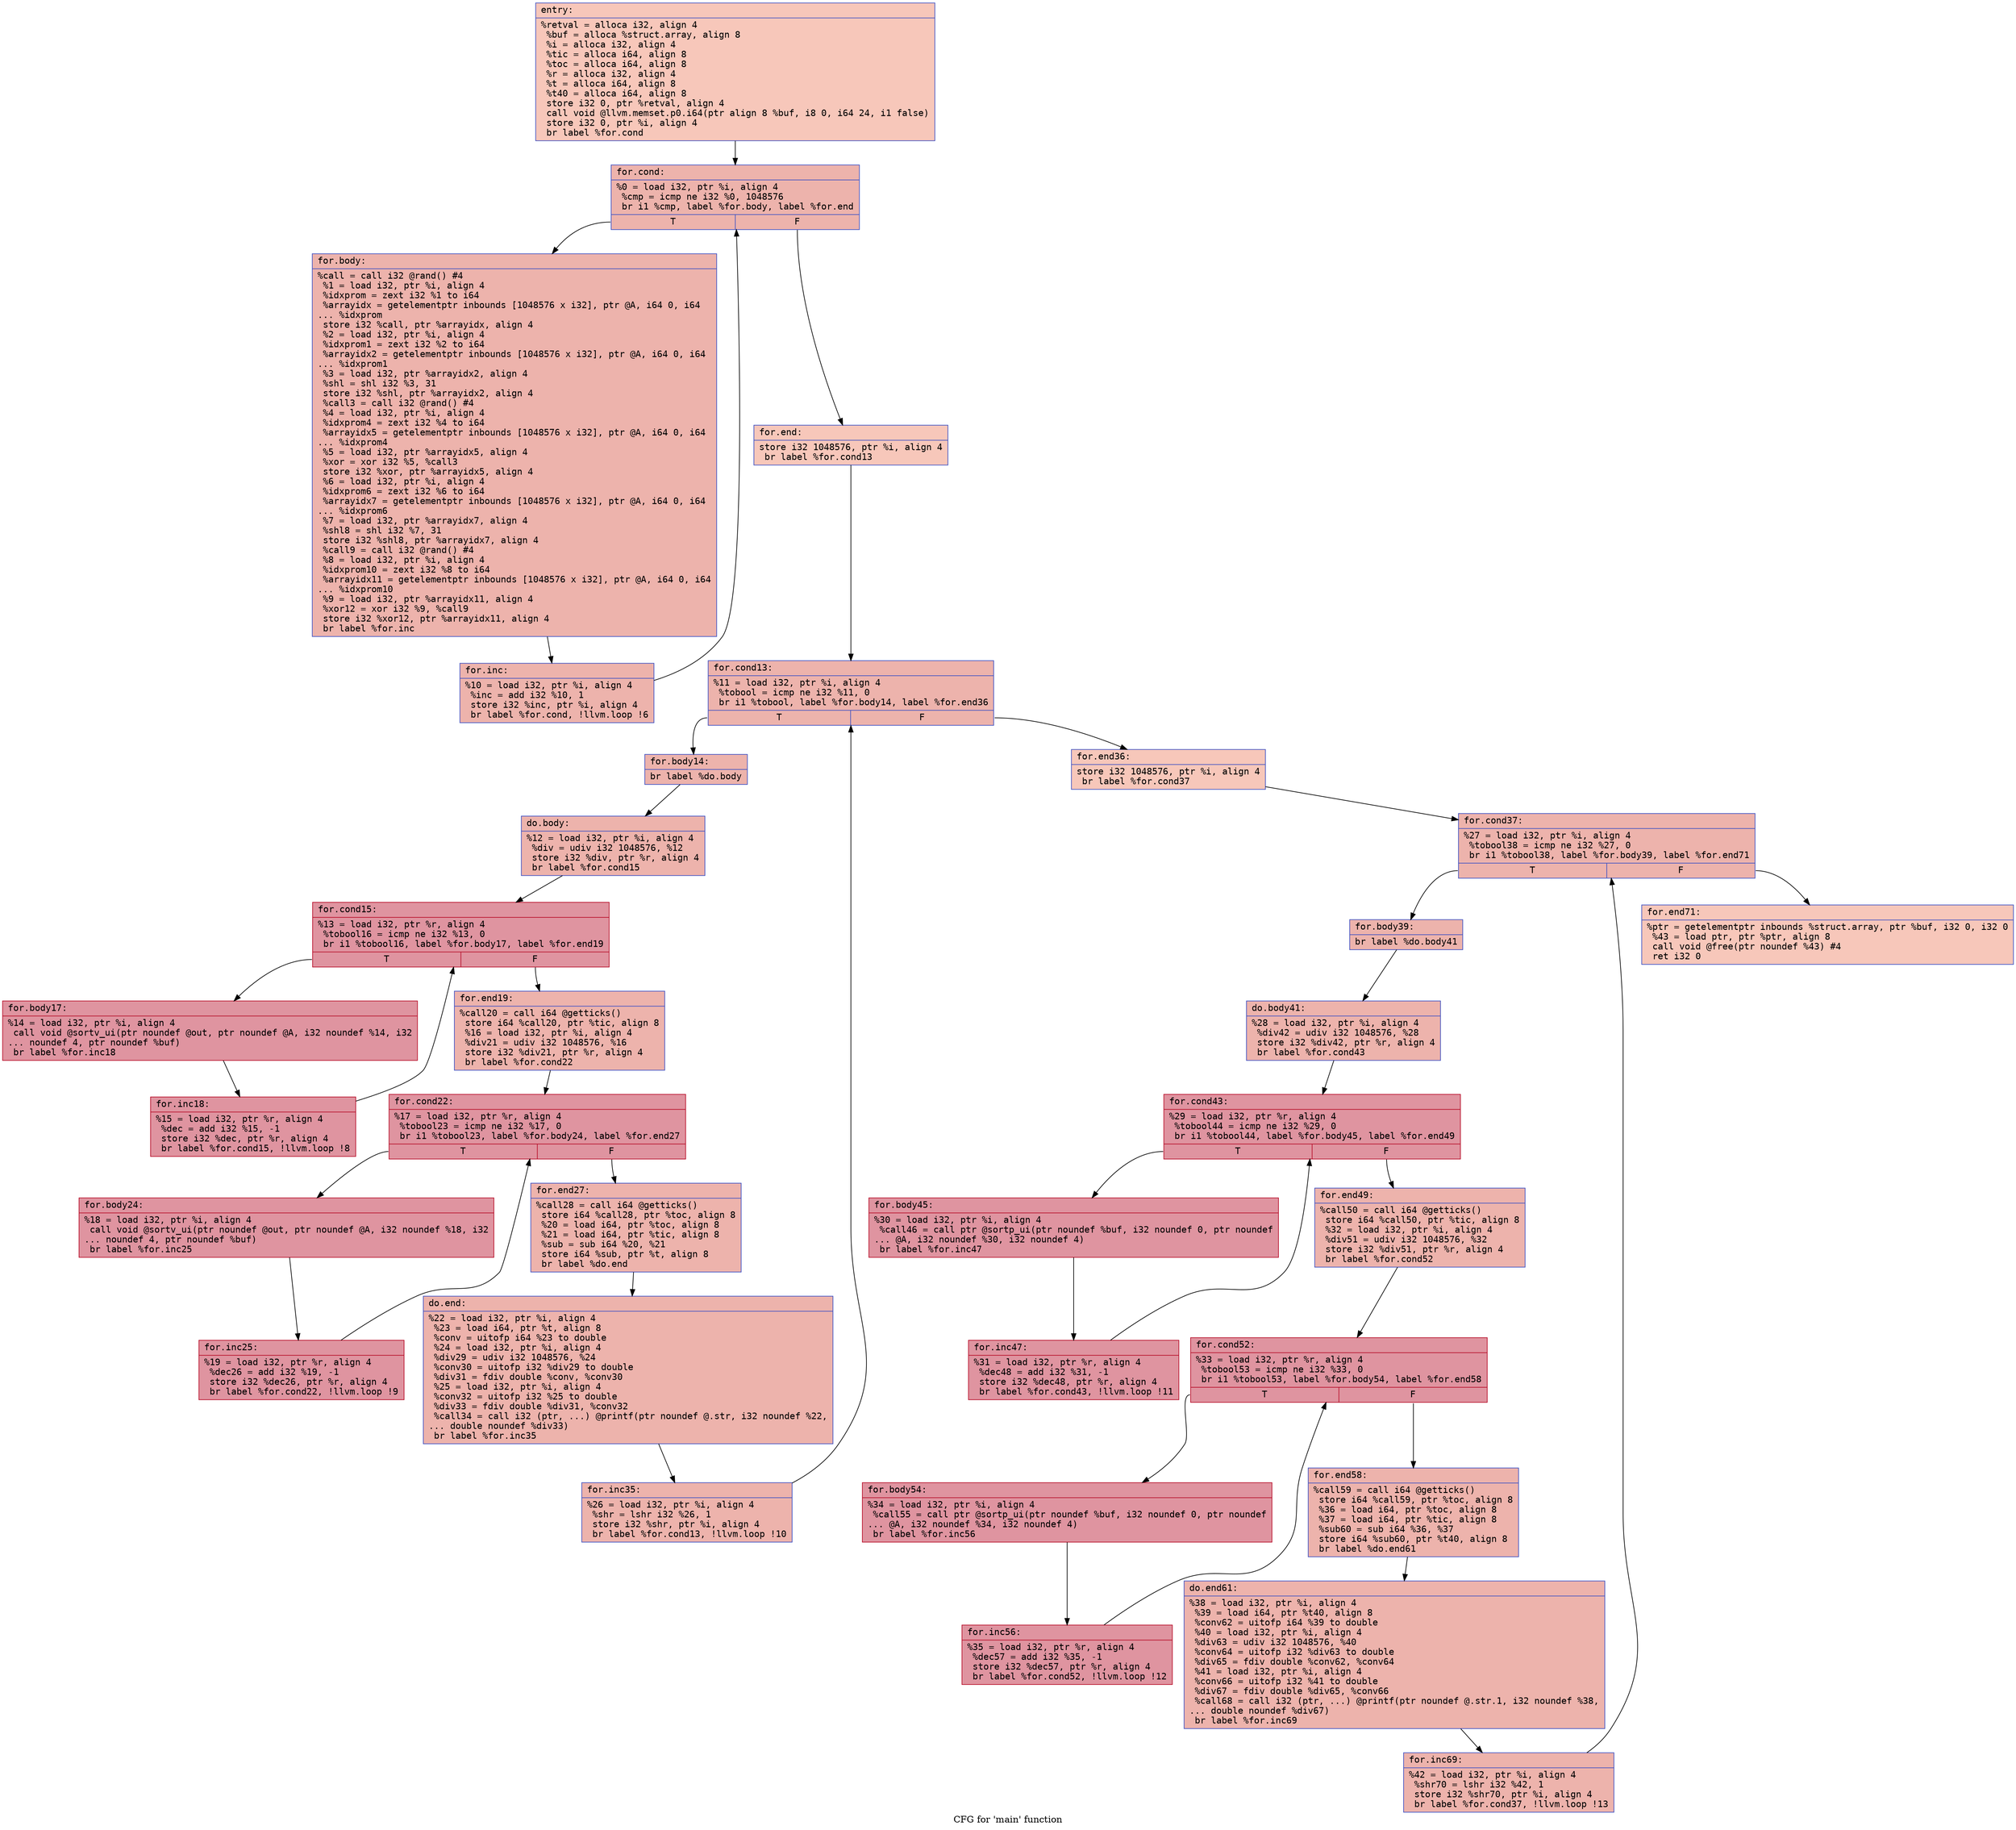 digraph "CFG for 'main' function" {
	label="CFG for 'main' function";

	Node0x55625fb64ac0 [shape=record,color="#3d50c3ff", style=filled, fillcolor="#ec7f6370" fontname="Courier",label="{entry:\l|  %retval = alloca i32, align 4\l  %buf = alloca %struct.array, align 8\l  %i = alloca i32, align 4\l  %tic = alloca i64, align 8\l  %toc = alloca i64, align 8\l  %r = alloca i32, align 4\l  %t = alloca i64, align 8\l  %t40 = alloca i64, align 8\l  store i32 0, ptr %retval, align 4\l  call void @llvm.memset.p0.i64(ptr align 8 %buf, i8 0, i64 24, i1 false)\l  store i32 0, ptr %i, align 4\l  br label %for.cond\l}"];
	Node0x55625fb64ac0 -> Node0x55625fb68650[tooltip="entry -> for.cond\nProbability 100.00%" ];
	Node0x55625fb68650 [shape=record,color="#3d50c3ff", style=filled, fillcolor="#d6524470" fontname="Courier",label="{for.cond:\l|  %0 = load i32, ptr %i, align 4\l  %cmp = icmp ne i32 %0, 1048576\l  br i1 %cmp, label %for.body, label %for.end\l|{<s0>T|<s1>F}}"];
	Node0x55625fb68650:s0 -> Node0x55625fb68c30[tooltip="for.cond -> for.body\nProbability 96.88%" ];
	Node0x55625fb68650:s1 -> Node0x55625fb68cb0[tooltip="for.cond -> for.end\nProbability 3.12%" ];
	Node0x55625fb68c30 [shape=record,color="#3d50c3ff", style=filled, fillcolor="#d6524470" fontname="Courier",label="{for.body:\l|  %call = call i32 @rand() #4\l  %1 = load i32, ptr %i, align 4\l  %idxprom = zext i32 %1 to i64\l  %arrayidx = getelementptr inbounds [1048576 x i32], ptr @A, i64 0, i64\l... %idxprom\l  store i32 %call, ptr %arrayidx, align 4\l  %2 = load i32, ptr %i, align 4\l  %idxprom1 = zext i32 %2 to i64\l  %arrayidx2 = getelementptr inbounds [1048576 x i32], ptr @A, i64 0, i64\l... %idxprom1\l  %3 = load i32, ptr %arrayidx2, align 4\l  %shl = shl i32 %3, 31\l  store i32 %shl, ptr %arrayidx2, align 4\l  %call3 = call i32 @rand() #4\l  %4 = load i32, ptr %i, align 4\l  %idxprom4 = zext i32 %4 to i64\l  %arrayidx5 = getelementptr inbounds [1048576 x i32], ptr @A, i64 0, i64\l... %idxprom4\l  %5 = load i32, ptr %arrayidx5, align 4\l  %xor = xor i32 %5, %call3\l  store i32 %xor, ptr %arrayidx5, align 4\l  %6 = load i32, ptr %i, align 4\l  %idxprom6 = zext i32 %6 to i64\l  %arrayidx7 = getelementptr inbounds [1048576 x i32], ptr @A, i64 0, i64\l... %idxprom6\l  %7 = load i32, ptr %arrayidx7, align 4\l  %shl8 = shl i32 %7, 31\l  store i32 %shl8, ptr %arrayidx7, align 4\l  %call9 = call i32 @rand() #4\l  %8 = load i32, ptr %i, align 4\l  %idxprom10 = zext i32 %8 to i64\l  %arrayidx11 = getelementptr inbounds [1048576 x i32], ptr @A, i64 0, i64\l... %idxprom10\l  %9 = load i32, ptr %arrayidx11, align 4\l  %xor12 = xor i32 %9, %call9\l  store i32 %xor12, ptr %arrayidx11, align 4\l  br label %for.inc\l}"];
	Node0x55625fb68c30 -> Node0x55625fb6a920[tooltip="for.body -> for.inc\nProbability 100.00%" ];
	Node0x55625fb6a920 [shape=record,color="#3d50c3ff", style=filled, fillcolor="#d6524470" fontname="Courier",label="{for.inc:\l|  %10 = load i32, ptr %i, align 4\l  %inc = add i32 %10, 1\l  store i32 %inc, ptr %i, align 4\l  br label %for.cond, !llvm.loop !6\l}"];
	Node0x55625fb6a920 -> Node0x55625fb68650[tooltip="for.inc -> for.cond\nProbability 100.00%" ];
	Node0x55625fb68cb0 [shape=record,color="#3d50c3ff", style=filled, fillcolor="#ec7f6370" fontname="Courier",label="{for.end:\l|  store i32 1048576, ptr %i, align 4\l  br label %for.cond13\l}"];
	Node0x55625fb68cb0 -> Node0x55625fb6b8a0[tooltip="for.end -> for.cond13\nProbability 100.00%" ];
	Node0x55625fb6b8a0 [shape=record,color="#3d50c3ff", style=filled, fillcolor="#d6524470" fontname="Courier",label="{for.cond13:\l|  %11 = load i32, ptr %i, align 4\l  %tobool = icmp ne i32 %11, 0\l  br i1 %tobool, label %for.body14, label %for.end36\l|{<s0>T|<s1>F}}"];
	Node0x55625fb6b8a0:s0 -> Node0x55625fb6bac0[tooltip="for.cond13 -> for.body14\nProbability 96.88%" ];
	Node0x55625fb6b8a0:s1 -> Node0x55625fb6bb40[tooltip="for.cond13 -> for.end36\nProbability 3.12%" ];
	Node0x55625fb6bac0 [shape=record,color="#3d50c3ff", style=filled, fillcolor="#d6524470" fontname="Courier",label="{for.body14:\l|  br label %do.body\l}"];
	Node0x55625fb6bac0 -> Node0x55625fb6bc70[tooltip="for.body14 -> do.body\nProbability 100.00%" ];
	Node0x55625fb6bc70 [shape=record,color="#3d50c3ff", style=filled, fillcolor="#d6524470" fontname="Courier",label="{do.body:\l|  %12 = load i32, ptr %i, align 4\l  %div = udiv i32 1048576, %12\l  store i32 %div, ptr %r, align 4\l  br label %for.cond15\l}"];
	Node0x55625fb6bc70 -> Node0x55625fb6bf20[tooltip="do.body -> for.cond15\nProbability 100.00%" ];
	Node0x55625fb6bf20 [shape=record,color="#b70d28ff", style=filled, fillcolor="#b70d2870" fontname="Courier",label="{for.cond15:\l|  %13 = load i32, ptr %r, align 4\l  %tobool16 = icmp ne i32 %13, 0\l  br i1 %tobool16, label %for.body17, label %for.end19\l|{<s0>T|<s1>F}}"];
	Node0x55625fb6bf20:s0 -> Node0x55625fb6c150[tooltip="for.cond15 -> for.body17\nProbability 96.88%" ];
	Node0x55625fb6bf20:s1 -> Node0x55625fb6c1d0[tooltip="for.cond15 -> for.end19\nProbability 3.12%" ];
	Node0x55625fb6c150 [shape=record,color="#b70d28ff", style=filled, fillcolor="#b70d2870" fontname="Courier",label="{for.body17:\l|  %14 = load i32, ptr %i, align 4\l  call void @sortv_ui(ptr noundef @out, ptr noundef @A, i32 noundef %14, i32\l... noundef 4, ptr noundef %buf)\l  br label %for.inc18\l}"];
	Node0x55625fb6c150 -> Node0x55625fb6ced0[tooltip="for.body17 -> for.inc18\nProbability 100.00%" ];
	Node0x55625fb6ced0 [shape=record,color="#b70d28ff", style=filled, fillcolor="#b70d2870" fontname="Courier",label="{for.inc18:\l|  %15 = load i32, ptr %r, align 4\l  %dec = add i32 %15, -1\l  store i32 %dec, ptr %r, align 4\l  br label %for.cond15, !llvm.loop !8\l}"];
	Node0x55625fb6ced0 -> Node0x55625fb6bf20[tooltip="for.inc18 -> for.cond15\nProbability 100.00%" ];
	Node0x55625fb6c1d0 [shape=record,color="#3d50c3ff", style=filled, fillcolor="#d6524470" fontname="Courier",label="{for.end19:\l|  %call20 = call i64 @getticks()\l  store i64 %call20, ptr %tic, align 8\l  %16 = load i32, ptr %i, align 4\l  %div21 = udiv i32 1048576, %16\l  store i32 %div21, ptr %r, align 4\l  br label %for.cond22\l}"];
	Node0x55625fb6c1d0 -> Node0x55625fb6d750[tooltip="for.end19 -> for.cond22\nProbability 100.00%" ];
	Node0x55625fb6d750 [shape=record,color="#b70d28ff", style=filled, fillcolor="#b70d2870" fontname="Courier",label="{for.cond22:\l|  %17 = load i32, ptr %r, align 4\l  %tobool23 = icmp ne i32 %17, 0\l  br i1 %tobool23, label %for.body24, label %for.end27\l|{<s0>T|<s1>F}}"];
	Node0x55625fb6d750:s0 -> Node0x55625fb6d980[tooltip="for.cond22 -> for.body24\nProbability 96.88%" ];
	Node0x55625fb6d750:s1 -> Node0x55625fb6e020[tooltip="for.cond22 -> for.end27\nProbability 3.12%" ];
	Node0x55625fb6d980 [shape=record,color="#b70d28ff", style=filled, fillcolor="#b70d2870" fontname="Courier",label="{for.body24:\l|  %18 = load i32, ptr %i, align 4\l  call void @sortv_ui(ptr noundef @out, ptr noundef @A, i32 noundef %18, i32\l... noundef 4, ptr noundef %buf)\l  br label %for.inc25\l}"];
	Node0x55625fb6d980 -> Node0x55625fb6e410[tooltip="for.body24 -> for.inc25\nProbability 100.00%" ];
	Node0x55625fb6e410 [shape=record,color="#b70d28ff", style=filled, fillcolor="#b70d2870" fontname="Courier",label="{for.inc25:\l|  %19 = load i32, ptr %r, align 4\l  %dec26 = add i32 %19, -1\l  store i32 %dec26, ptr %r, align 4\l  br label %for.cond22, !llvm.loop !9\l}"];
	Node0x55625fb6e410 -> Node0x55625fb6d750[tooltip="for.inc25 -> for.cond22\nProbability 100.00%" ];
	Node0x55625fb6e020 [shape=record,color="#3d50c3ff", style=filled, fillcolor="#d6524470" fontname="Courier",label="{for.end27:\l|  %call28 = call i64 @getticks()\l  store i64 %call28, ptr %toc, align 8\l  %20 = load i64, ptr %toc, align 8\l  %21 = load i64, ptr %tic, align 8\l  %sub = sub i64 %20, %21\l  store i64 %sub, ptr %t, align 8\l  br label %do.end\l}"];
	Node0x55625fb6e020 -> Node0x55625fb6ec00[tooltip="for.end27 -> do.end\nProbability 100.00%" ];
	Node0x55625fb6ec00 [shape=record,color="#3d50c3ff", style=filled, fillcolor="#d6524470" fontname="Courier",label="{do.end:\l|  %22 = load i32, ptr %i, align 4\l  %23 = load i64, ptr %t, align 8\l  %conv = uitofp i64 %23 to double\l  %24 = load i32, ptr %i, align 4\l  %div29 = udiv i32 1048576, %24\l  %conv30 = uitofp i32 %div29 to double\l  %div31 = fdiv double %conv, %conv30\l  %25 = load i32, ptr %i, align 4\l  %conv32 = uitofp i32 %25 to double\l  %div33 = fdiv double %div31, %conv32\l  %call34 = call i32 (ptr, ...) @printf(ptr noundef @.str, i32 noundef %22,\l... double noundef %div33)\l  br label %for.inc35\l}"];
	Node0x55625fb6ec00 -> Node0x55625fb6f390[tooltip="do.end -> for.inc35\nProbability 100.00%" ];
	Node0x55625fb6f390 [shape=record,color="#3d50c3ff", style=filled, fillcolor="#d6524470" fontname="Courier",label="{for.inc35:\l|  %26 = load i32, ptr %i, align 4\l  %shr = lshr i32 %26, 1\l  store i32 %shr, ptr %i, align 4\l  br label %for.cond13, !llvm.loop !10\l}"];
	Node0x55625fb6f390 -> Node0x55625fb6b8a0[tooltip="for.inc35 -> for.cond13\nProbability 100.00%" ];
	Node0x55625fb6bb40 [shape=record,color="#3d50c3ff", style=filled, fillcolor="#ec7f6370" fontname="Courier",label="{for.end36:\l|  store i32 1048576, ptr %i, align 4\l  br label %for.cond37\l}"];
	Node0x55625fb6bb40 -> Node0x55625fb6f8b0[tooltip="for.end36 -> for.cond37\nProbability 100.00%" ];
	Node0x55625fb6f8b0 [shape=record,color="#3d50c3ff", style=filled, fillcolor="#d6524470" fontname="Courier",label="{for.cond37:\l|  %27 = load i32, ptr %i, align 4\l  %tobool38 = icmp ne i32 %27, 0\l  br i1 %tobool38, label %for.body39, label %for.end71\l|{<s0>T|<s1>F}}"];
	Node0x55625fb6f8b0:s0 -> Node0x55625fb6fae0[tooltip="for.cond37 -> for.body39\nProbability 96.88%" ];
	Node0x55625fb6f8b0:s1 -> Node0x55625fb6fb60[tooltip="for.cond37 -> for.end71\nProbability 3.12%" ];
	Node0x55625fb6fae0 [shape=record,color="#3d50c3ff", style=filled, fillcolor="#d6524470" fontname="Courier",label="{for.body39:\l|  br label %do.body41\l}"];
	Node0x55625fb6fae0 -> Node0x55625fb6fc90[tooltip="for.body39 -> do.body41\nProbability 100.00%" ];
	Node0x55625fb6fc90 [shape=record,color="#3d50c3ff", style=filled, fillcolor="#d6524470" fontname="Courier",label="{do.body41:\l|  %28 = load i32, ptr %i, align 4\l  %div42 = udiv i32 1048576, %28\l  store i32 %div42, ptr %r, align 4\l  br label %for.cond43\l}"];
	Node0x55625fb6fc90 -> Node0x55625fb6ff50[tooltip="do.body41 -> for.cond43\nProbability 100.00%" ];
	Node0x55625fb6ff50 [shape=record,color="#b70d28ff", style=filled, fillcolor="#b70d2870" fontname="Courier",label="{for.cond43:\l|  %29 = load i32, ptr %r, align 4\l  %tobool44 = icmp ne i32 %29, 0\l  br i1 %tobool44, label %for.body45, label %for.end49\l|{<s0>T|<s1>F}}"];
	Node0x55625fb6ff50:s0 -> Node0x55625fb70180[tooltip="for.cond43 -> for.body45\nProbability 96.88%" ];
	Node0x55625fb6ff50:s1 -> Node0x55625fb70200[tooltip="for.cond43 -> for.end49\nProbability 3.12%" ];
	Node0x55625fb70180 [shape=record,color="#b70d28ff", style=filled, fillcolor="#b70d2870" fontname="Courier",label="{for.body45:\l|  %30 = load i32, ptr %i, align 4\l  %call46 = call ptr @sortp_ui(ptr noundef %buf, i32 noundef 0, ptr noundef\l... @A, i32 noundef %30, i32 noundef 4)\l  br label %for.inc47\l}"];
	Node0x55625fb70180 -> Node0x55625fb70670[tooltip="for.body45 -> for.inc47\nProbability 100.00%" ];
	Node0x55625fb70670 [shape=record,color="#b70d28ff", style=filled, fillcolor="#b70d2870" fontname="Courier",label="{for.inc47:\l|  %31 = load i32, ptr %r, align 4\l  %dec48 = add i32 %31, -1\l  store i32 %dec48, ptr %r, align 4\l  br label %for.cond43, !llvm.loop !11\l}"];
	Node0x55625fb70670 -> Node0x55625fb6ff50[tooltip="for.inc47 -> for.cond43\nProbability 100.00%" ];
	Node0x55625fb70200 [shape=record,color="#3d50c3ff", style=filled, fillcolor="#d6524470" fontname="Courier",label="{for.end49:\l|  %call50 = call i64 @getticks()\l  store i64 %call50, ptr %tic, align 8\l  %32 = load i32, ptr %i, align 4\l  %div51 = udiv i32 1048576, %32\l  store i32 %div51, ptr %r, align 4\l  br label %for.cond52\l}"];
	Node0x55625fb70200 -> Node0x55625fb70e60[tooltip="for.end49 -> for.cond52\nProbability 100.00%" ];
	Node0x55625fb70e60 [shape=record,color="#b70d28ff", style=filled, fillcolor="#b70d2870" fontname="Courier",label="{for.cond52:\l|  %33 = load i32, ptr %r, align 4\l  %tobool53 = icmp ne i32 %33, 0\l  br i1 %tobool53, label %for.body54, label %for.end58\l|{<s0>T|<s1>F}}"];
	Node0x55625fb70e60:s0 -> Node0x55625fb71090[tooltip="for.cond52 -> for.body54\nProbability 96.88%" ];
	Node0x55625fb70e60:s1 -> Node0x55625fb71110[tooltip="for.cond52 -> for.end58\nProbability 3.12%" ];
	Node0x55625fb71090 [shape=record,color="#b70d28ff", style=filled, fillcolor="#b70d2870" fontname="Courier",label="{for.body54:\l|  %34 = load i32, ptr %i, align 4\l  %call55 = call ptr @sortp_ui(ptr noundef %buf, i32 noundef 0, ptr noundef\l... @A, i32 noundef %34, i32 noundef 4)\l  br label %for.inc56\l}"];
	Node0x55625fb71090 -> Node0x55625fb714a0[tooltip="for.body54 -> for.inc56\nProbability 100.00%" ];
	Node0x55625fb714a0 [shape=record,color="#b70d28ff", style=filled, fillcolor="#b70d2870" fontname="Courier",label="{for.inc56:\l|  %35 = load i32, ptr %r, align 4\l  %dec57 = add i32 %35, -1\l  store i32 %dec57, ptr %r, align 4\l  br label %for.cond52, !llvm.loop !12\l}"];
	Node0x55625fb714a0 -> Node0x55625fb70e60[tooltip="for.inc56 -> for.cond52\nProbability 100.00%" ];
	Node0x55625fb71110 [shape=record,color="#3d50c3ff", style=filled, fillcolor="#d6524470" fontname="Courier",label="{for.end58:\l|  %call59 = call i64 @getticks()\l  store i64 %call59, ptr %toc, align 8\l  %36 = load i64, ptr %toc, align 8\l  %37 = load i64, ptr %tic, align 8\l  %sub60 = sub i64 %36, %37\l  store i64 %sub60, ptr %t40, align 8\l  br label %do.end61\l}"];
	Node0x55625fb71110 -> Node0x55625fb71cb0[tooltip="for.end58 -> do.end61\nProbability 100.00%" ];
	Node0x55625fb71cb0 [shape=record,color="#3d50c3ff", style=filled, fillcolor="#d6524470" fontname="Courier",label="{do.end61:\l|  %38 = load i32, ptr %i, align 4\l  %39 = load i64, ptr %t40, align 8\l  %conv62 = uitofp i64 %39 to double\l  %40 = load i32, ptr %i, align 4\l  %div63 = udiv i32 1048576, %40\l  %conv64 = uitofp i32 %div63 to double\l  %div65 = fdiv double %conv62, %conv64\l  %41 = load i32, ptr %i, align 4\l  %conv66 = uitofp i32 %41 to double\l  %div67 = fdiv double %div65, %conv66\l  %call68 = call i32 (ptr, ...) @printf(ptr noundef @.str.1, i32 noundef %38,\l... double noundef %div67)\l  br label %for.inc69\l}"];
	Node0x55625fb71cb0 -> Node0x55625fb6c6f0[tooltip="do.end61 -> for.inc69\nProbability 100.00%" ];
	Node0x55625fb6c6f0 [shape=record,color="#3d50c3ff", style=filled, fillcolor="#d6524470" fontname="Courier",label="{for.inc69:\l|  %42 = load i32, ptr %i, align 4\l  %shr70 = lshr i32 %42, 1\l  store i32 %shr70, ptr %i, align 4\l  br label %for.cond37, !llvm.loop !13\l}"];
	Node0x55625fb6c6f0 -> Node0x55625fb6f8b0[tooltip="for.inc69 -> for.cond37\nProbability 100.00%" ];
	Node0x55625fb6fb60 [shape=record,color="#3d50c3ff", style=filled, fillcolor="#ec7f6370" fontname="Courier",label="{for.end71:\l|  %ptr = getelementptr inbounds %struct.array, ptr %buf, i32 0, i32 0\l  %43 = load ptr, ptr %ptr, align 8\l  call void @free(ptr noundef %43) #4\l  ret i32 0\l}"];
}

